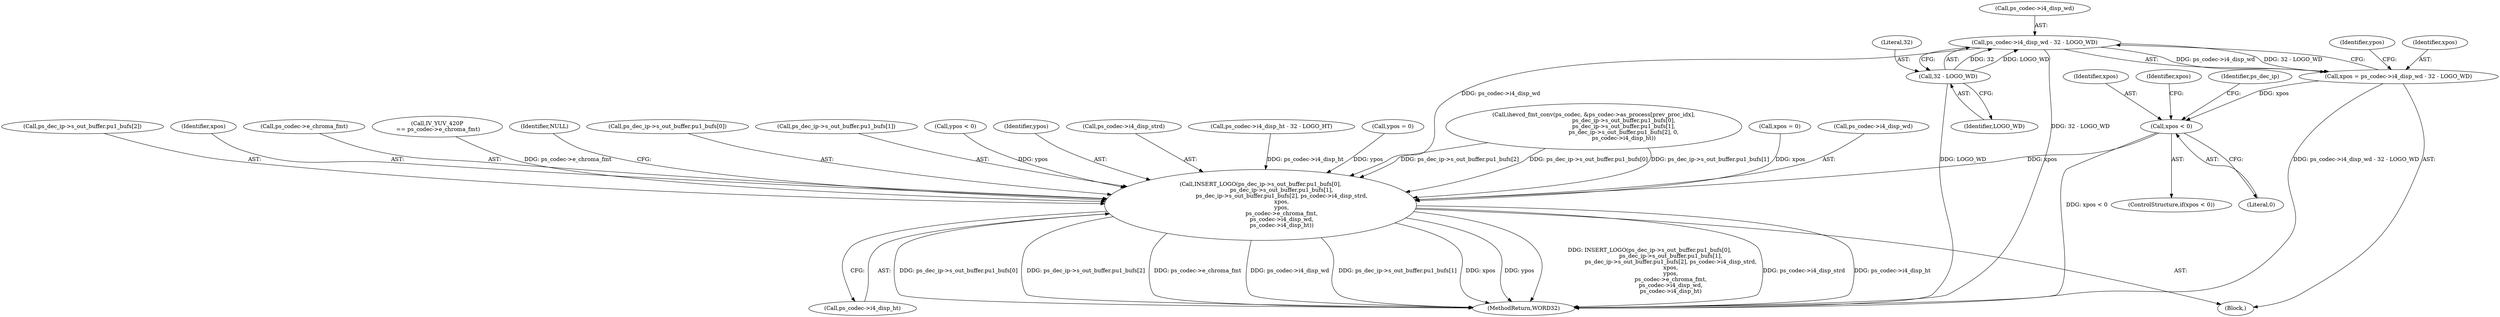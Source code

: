 digraph "0_Android_87fb7909c49e6a4510ba86ace1ffc83459c7e1b9@pointer" {
"1000614" [label="(Call,ps_codec->i4_disp_wd - 32 - LOGO_WD)"];
"1000618" [label="(Call,32 - LOGO_WD)"];
"1000612" [label="(Call,xpos = ps_codec->i4_disp_wd - 32 - LOGO_WD)"];
"1000639" [label="(Call,xpos < 0)"];
"1000645" [label="(Call,INSERT_LOGO(ps_dec_ip->s_out_buffer.pu1_bufs[0],\n                        ps_dec_ip->s_out_buffer.pu1_bufs[1],\n                        ps_dec_ip->s_out_buffer.pu1_bufs[2], ps_codec->i4_disp_strd,\n                        xpos,\n                        ypos,\n                        ps_codec->e_chroma_fmt,\n                        ps_codec->i4_disp_wd,\n                        ps_codec->i4_disp_ht))"];
"1000642" [label="(Call,xpos = 0)"];
"1000675" [label="(Call,ps_codec->i4_disp_wd)"];
"1000660" [label="(Call,ps_dec_ip->s_out_buffer.pu1_bufs[2])"];
"1000670" [label="(Identifier,xpos)"];
"1000519" [label="(Call,IV_YUV_420P\n == ps_codec->e_chroma_fmt)"];
"1000683" [label="(Identifier,NULL)"];
"1000646" [label="(Call,ps_dec_ip->s_out_buffer.pu1_bufs[0])"];
"1000619" [label="(Literal,32)"];
"1000613" [label="(Identifier,xpos)"];
"1000615" [label="(Call,ps_codec->i4_disp_wd)"];
"1000639" [label="(Call,xpos < 0)"];
"1000618" [label="(Call,32 - LOGO_WD)"];
"1000653" [label="(Call,ps_dec_ip->s_out_buffer.pu1_bufs[1])"];
"1000678" [label="(Call,ps_codec->i4_disp_ht)"];
"1001918" [label="(MethodReturn,WORD32)"];
"1000620" [label="(Identifier,LOGO_WD)"];
"1000645" [label="(Call,INSERT_LOGO(ps_dec_ip->s_out_buffer.pu1_bufs[0],\n                        ps_dec_ip->s_out_buffer.pu1_bufs[1],\n                        ps_dec_ip->s_out_buffer.pu1_bufs[2], ps_codec->i4_disp_strd,\n                        xpos,\n                        ypos,\n                        ps_codec->e_chroma_fmt,\n                        ps_codec->i4_disp_wd,\n                        ps_codec->i4_disp_ht))"];
"1000638" [label="(ControlStructure,if(xpos < 0))"];
"1000641" [label="(Literal,0)"];
"1000632" [label="(Call,ypos < 0)"];
"1000612" [label="(Call,xpos = ps_codec->i4_disp_wd - 32 - LOGO_WD)"];
"1000671" [label="(Identifier,ypos)"];
"1000614" [label="(Call,ps_codec->i4_disp_wd - 32 - LOGO_WD)"];
"1000640" [label="(Identifier,xpos)"];
"1000667" [label="(Call,ps_codec->i4_disp_strd)"];
"1000610" [label="(Block,)"];
"1000672" [label="(Call,ps_codec->e_chroma_fmt)"];
"1000643" [label="(Identifier,xpos)"];
"1000649" [label="(Identifier,ps_dec_ip)"];
"1000624" [label="(Call,ps_codec->i4_disp_ht - 32 - LOGO_HT)"];
"1000635" [label="(Call,ypos = 0)"];
"1000557" [label="(Call,ihevcd_fmt_conv(ps_codec, &ps_codec->as_process[prev_proc_idx],\n                                  ps_dec_ip->s_out_buffer.pu1_bufs[0],\n                                  ps_dec_ip->s_out_buffer.pu1_bufs[1],\n                                  ps_dec_ip->s_out_buffer.pu1_bufs[2], 0,\n                                  ps_codec->i4_disp_ht))"];
"1000623" [label="(Identifier,ypos)"];
"1000614" -> "1000612"  [label="AST: "];
"1000614" -> "1000618"  [label="CFG: "];
"1000615" -> "1000614"  [label="AST: "];
"1000618" -> "1000614"  [label="AST: "];
"1000612" -> "1000614"  [label="CFG: "];
"1000614" -> "1001918"  [label="DDG: 32 - LOGO_WD"];
"1000614" -> "1000612"  [label="DDG: ps_codec->i4_disp_wd"];
"1000614" -> "1000612"  [label="DDG: 32 - LOGO_WD"];
"1000618" -> "1000614"  [label="DDG: 32"];
"1000618" -> "1000614"  [label="DDG: LOGO_WD"];
"1000614" -> "1000645"  [label="DDG: ps_codec->i4_disp_wd"];
"1000618" -> "1000620"  [label="CFG: "];
"1000619" -> "1000618"  [label="AST: "];
"1000620" -> "1000618"  [label="AST: "];
"1000618" -> "1001918"  [label="DDG: LOGO_WD"];
"1000612" -> "1000610"  [label="AST: "];
"1000613" -> "1000612"  [label="AST: "];
"1000623" -> "1000612"  [label="CFG: "];
"1000612" -> "1001918"  [label="DDG: ps_codec->i4_disp_wd - 32 - LOGO_WD"];
"1000612" -> "1000639"  [label="DDG: xpos"];
"1000639" -> "1000638"  [label="AST: "];
"1000639" -> "1000641"  [label="CFG: "];
"1000640" -> "1000639"  [label="AST: "];
"1000641" -> "1000639"  [label="AST: "];
"1000643" -> "1000639"  [label="CFG: "];
"1000649" -> "1000639"  [label="CFG: "];
"1000639" -> "1001918"  [label="DDG: xpos < 0"];
"1000639" -> "1000645"  [label="DDG: xpos"];
"1000645" -> "1000610"  [label="AST: "];
"1000645" -> "1000678"  [label="CFG: "];
"1000646" -> "1000645"  [label="AST: "];
"1000653" -> "1000645"  [label="AST: "];
"1000660" -> "1000645"  [label="AST: "];
"1000667" -> "1000645"  [label="AST: "];
"1000670" -> "1000645"  [label="AST: "];
"1000671" -> "1000645"  [label="AST: "];
"1000672" -> "1000645"  [label="AST: "];
"1000675" -> "1000645"  [label="AST: "];
"1000678" -> "1000645"  [label="AST: "];
"1000683" -> "1000645"  [label="CFG: "];
"1000645" -> "1001918"  [label="DDG: ps_codec->i4_disp_ht"];
"1000645" -> "1001918"  [label="DDG: ps_dec_ip->s_out_buffer.pu1_bufs[0]"];
"1000645" -> "1001918"  [label="DDG: ps_dec_ip->s_out_buffer.pu1_bufs[2]"];
"1000645" -> "1001918"  [label="DDG: ps_codec->e_chroma_fmt"];
"1000645" -> "1001918"  [label="DDG: ps_codec->i4_disp_wd"];
"1000645" -> "1001918"  [label="DDG: ps_dec_ip->s_out_buffer.pu1_bufs[1]"];
"1000645" -> "1001918"  [label="DDG: xpos"];
"1000645" -> "1001918"  [label="DDG: ypos"];
"1000645" -> "1001918"  [label="DDG: INSERT_LOGO(ps_dec_ip->s_out_buffer.pu1_bufs[0],\n                        ps_dec_ip->s_out_buffer.pu1_bufs[1],\n                        ps_dec_ip->s_out_buffer.pu1_bufs[2], ps_codec->i4_disp_strd,\n                        xpos,\n                        ypos,\n                        ps_codec->e_chroma_fmt,\n                        ps_codec->i4_disp_wd,\n                        ps_codec->i4_disp_ht)"];
"1000645" -> "1001918"  [label="DDG: ps_codec->i4_disp_strd"];
"1000557" -> "1000645"  [label="DDG: ps_dec_ip->s_out_buffer.pu1_bufs[0]"];
"1000557" -> "1000645"  [label="DDG: ps_dec_ip->s_out_buffer.pu1_bufs[1]"];
"1000557" -> "1000645"  [label="DDG: ps_dec_ip->s_out_buffer.pu1_bufs[2]"];
"1000642" -> "1000645"  [label="DDG: xpos"];
"1000632" -> "1000645"  [label="DDG: ypos"];
"1000635" -> "1000645"  [label="DDG: ypos"];
"1000519" -> "1000645"  [label="DDG: ps_codec->e_chroma_fmt"];
"1000624" -> "1000645"  [label="DDG: ps_codec->i4_disp_ht"];
}
